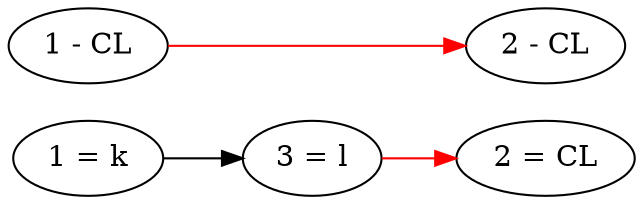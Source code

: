 digraph linear_chain_08 {


  # Weirdly, if you specify horizontal direction, you
  #   have to put the new nodes before the old nodes.
  rankdir="LR";


  # New node relations.
  "1 = k" -> "3 = l"
  "3 = l" -> "2 = CL" [color = red]


  # Old node relations.
  "1 - CL" -> "2 - CL" [color = red]


  # Just a visual thing.
  # Make the nodes with the same ID show in the same position.
  { rank=same; "1 - CL"; "1 = k"; }
  { rank=same; "2 - CL"; "2 = CL"; }


}
